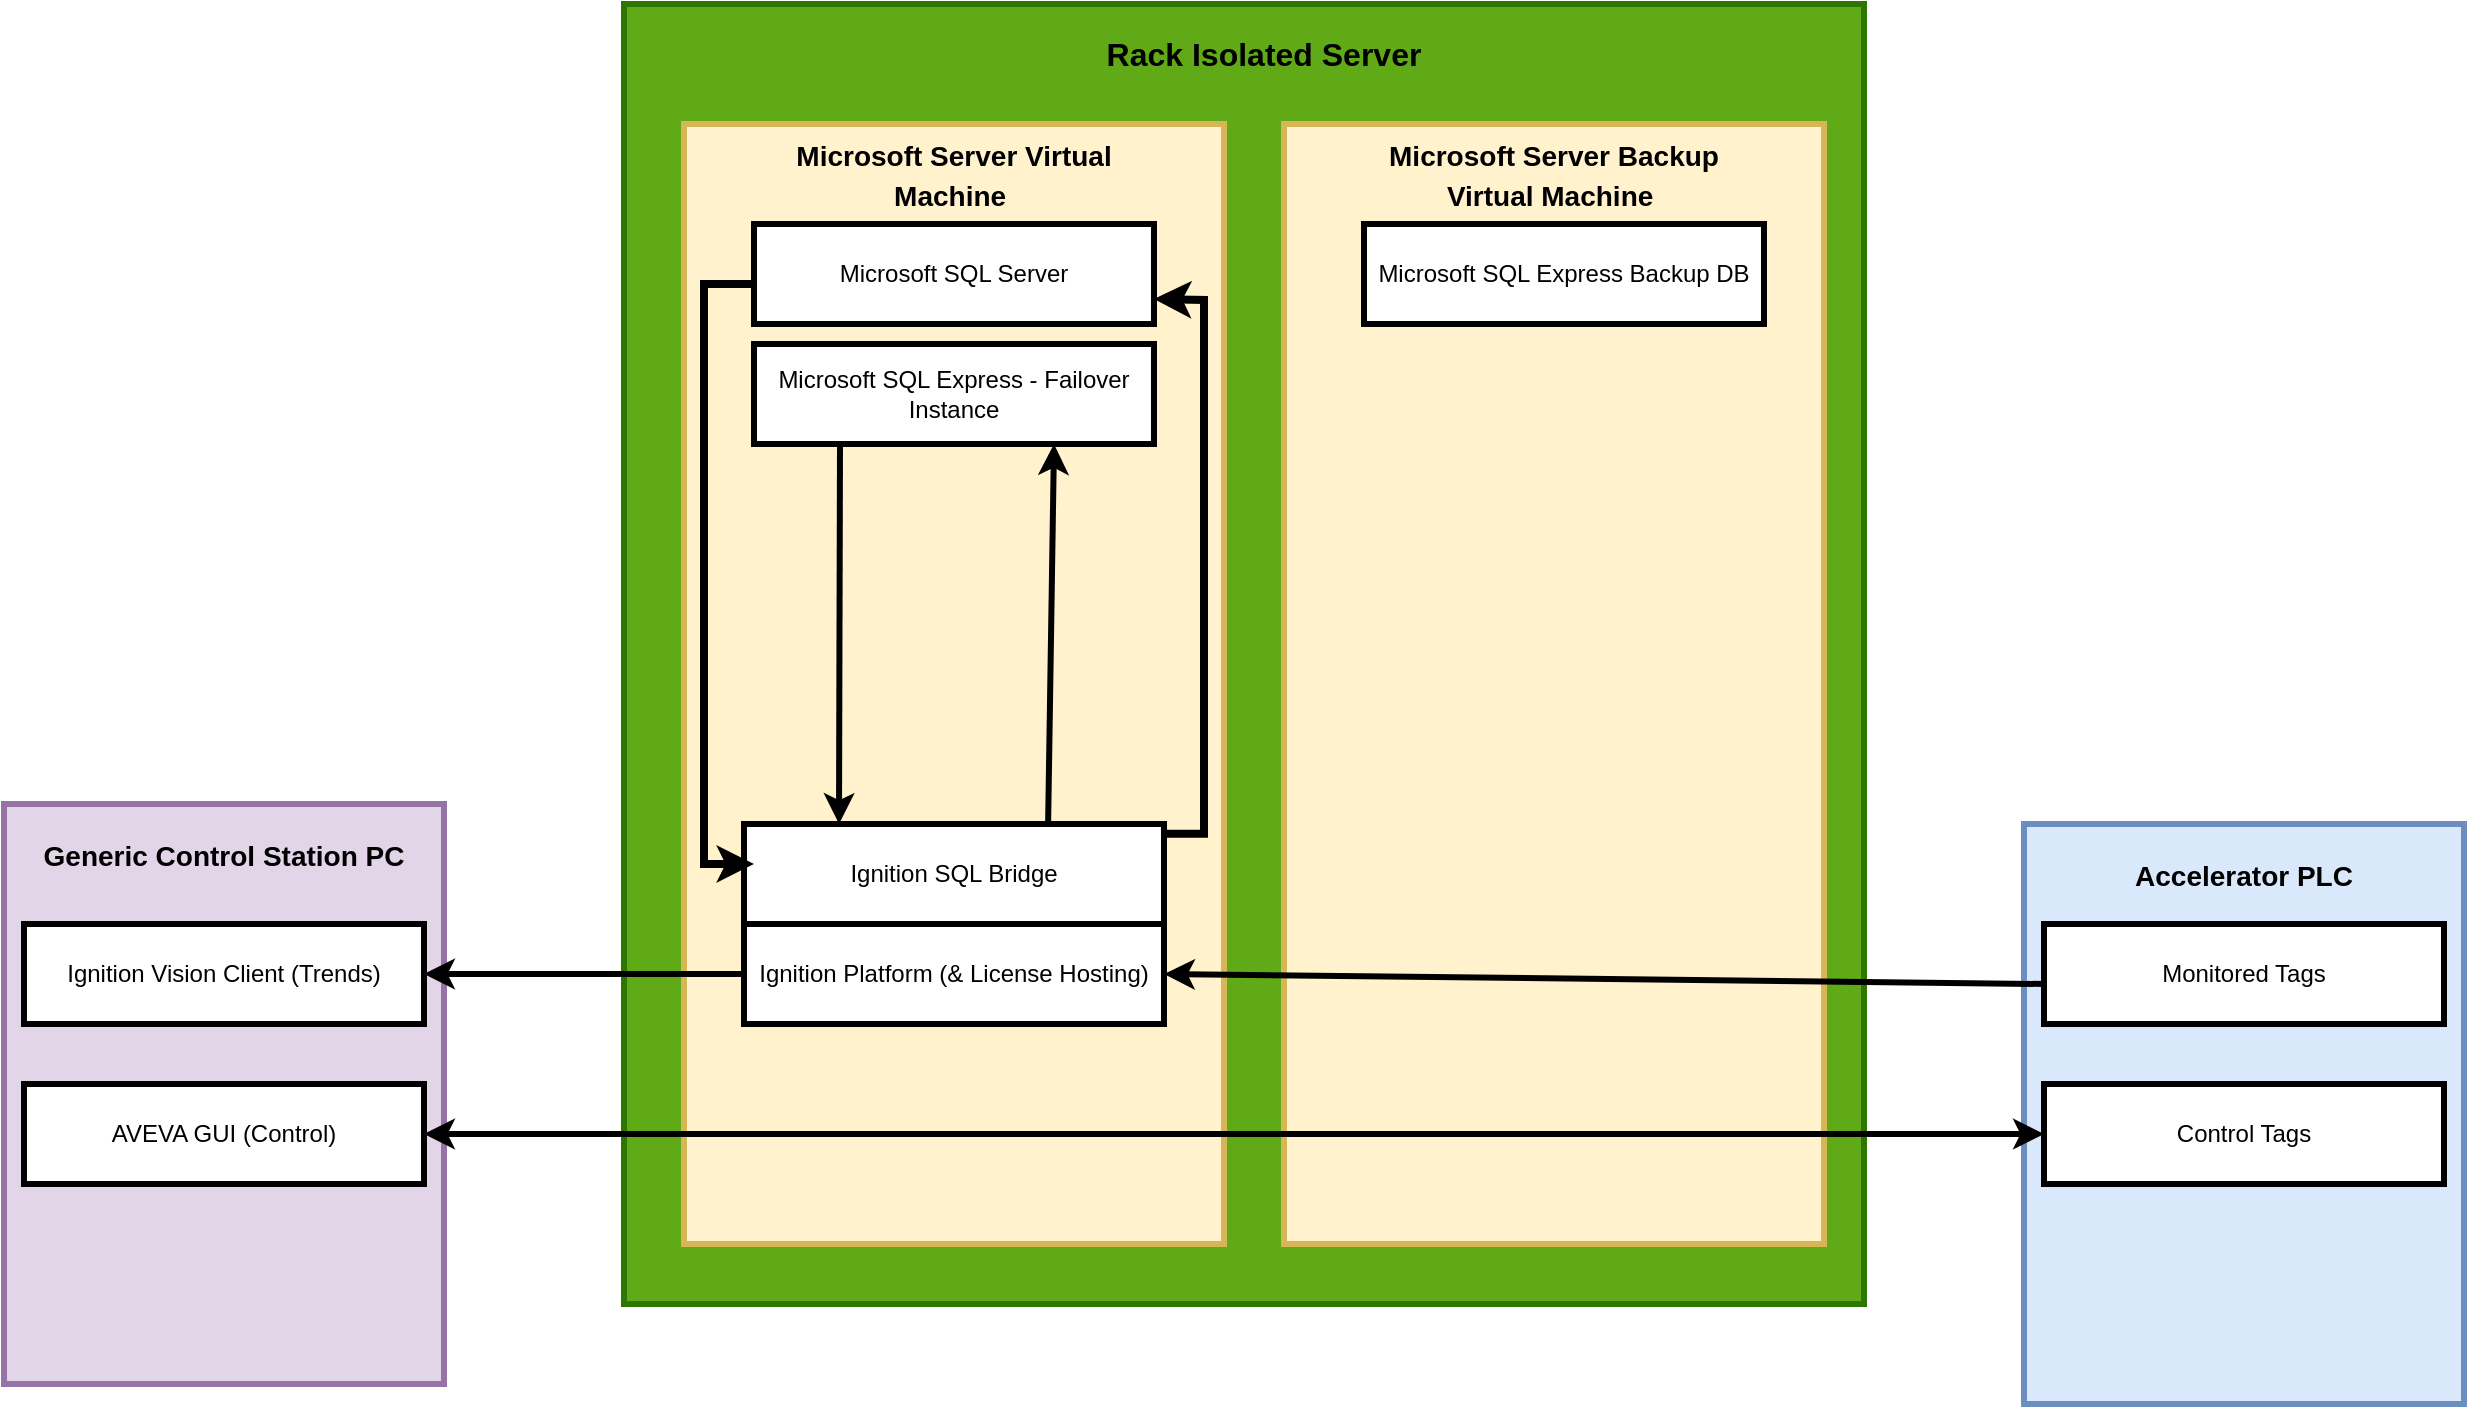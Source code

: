 <mxfile version="21.5.1" type="github">
  <diagram id="C5RBs43oDa-KdzZeNtuy" name="Page-1">
    <mxGraphModel dx="3088" dy="756" grid="1" gridSize="10" guides="1" tooltips="1" connect="1" arrows="1" fold="1" page="1" pageScale="1" pageWidth="1654" pageHeight="2336" math="0" shadow="0">
      <root>
        <mxCell id="WIyWlLk6GJQsqaUBKTNV-0" />
        <mxCell id="WIyWlLk6GJQsqaUBKTNV-1" parent="WIyWlLk6GJQsqaUBKTNV-0" />
        <mxCell id="7KZ35yDM7GGtLednFc5h-4" value="" style="rounded=0;whiteSpace=wrap;html=1;fillColor=#60a917;fontColor=#ffffff;strokeColor=#2D7600;strokeWidth=3;" vertex="1" parent="WIyWlLk6GJQsqaUBKTNV-1">
          <mxGeometry x="290" y="80" width="620" height="650" as="geometry" />
        </mxCell>
        <mxCell id="7KZ35yDM7GGtLednFc5h-5" value="&lt;table&gt;&lt;tbody&gt;&lt;tr&gt;&lt;td&gt;&lt;br&gt;&lt;/td&gt;&lt;td&gt;&lt;br&gt;&lt;/td&gt;&lt;td&gt;&lt;br&gt;&lt;/td&gt;&lt;td&gt;&lt;br&gt;&lt;/td&gt;&lt;td&gt;&lt;br&gt;&lt;/td&gt;&lt;td&gt;&lt;br&gt;&lt;/td&gt;&lt;td&gt;&lt;br&gt;&lt;/td&gt;&lt;/tr&gt;&lt;/tbody&gt;&lt;/table&gt;" style="rounded=0;whiteSpace=wrap;html=1;fillColor=#fff2cc;strokeColor=#d6b656;strokeWidth=3;" vertex="1" parent="WIyWlLk6GJQsqaUBKTNV-1">
          <mxGeometry x="320" y="140" width="270" height="560" as="geometry" />
        </mxCell>
        <mxCell id="7KZ35yDM7GGtLednFc5h-7" value="" style="rounded=0;whiteSpace=wrap;html=1;fillColor=#fff2cc;strokeColor=#d6b656;strokeWidth=3;" vertex="1" parent="WIyWlLk6GJQsqaUBKTNV-1">
          <mxGeometry x="620" y="140" width="270" height="560" as="geometry" />
        </mxCell>
        <mxCell id="7KZ35yDM7GGtLednFc5h-8" value="Microsoft SQL Server" style="rounded=0;whiteSpace=wrap;html=1;strokeWidth=3;" vertex="1" parent="WIyWlLk6GJQsqaUBKTNV-1">
          <mxGeometry x="355" y="190" width="200" height="50" as="geometry" />
        </mxCell>
        <mxCell id="7KZ35yDM7GGtLednFc5h-9" value="Ignition Platform (&amp;amp; License Hosting)" style="rounded=0;whiteSpace=wrap;html=1;strokeWidth=3;" vertex="1" parent="WIyWlLk6GJQsqaUBKTNV-1">
          <mxGeometry x="350" y="540" width="210" height="50" as="geometry" />
        </mxCell>
        <mxCell id="7KZ35yDM7GGtLednFc5h-10" value="Ignition SQL Bridge" style="rounded=0;whiteSpace=wrap;html=1;strokeWidth=3;" vertex="1" parent="WIyWlLk6GJQsqaUBKTNV-1">
          <mxGeometry x="350" y="490" width="210" height="50" as="geometry" />
        </mxCell>
        <mxCell id="7KZ35yDM7GGtLednFc5h-11" value="Microsoft SQL Express - Failover Instance" style="rounded=0;whiteSpace=wrap;html=1;strokeWidth=3;" vertex="1" parent="WIyWlLk6GJQsqaUBKTNV-1">
          <mxGeometry x="355" y="250" width="200" height="50" as="geometry" />
        </mxCell>
        <mxCell id="7KZ35yDM7GGtLednFc5h-20" value="Rack Isolated Server" style="text;html=1;strokeColor=none;fillColor=none;align=center;verticalAlign=middle;whiteSpace=wrap;rounded=0;fontStyle=1;fontSize=16;" vertex="1" parent="WIyWlLk6GJQsqaUBKTNV-1">
          <mxGeometry x="510" y="90" width="200" height="30" as="geometry" />
        </mxCell>
        <mxCell id="7KZ35yDM7GGtLednFc5h-21" value="&lt;font style=&quot;font-size: 14px;&quot;&gt;Microsoft Server Virtual Machine&amp;nbsp;&lt;/font&gt;" style="text;html=1;strokeColor=none;fillColor=none;align=center;verticalAlign=middle;whiteSpace=wrap;rounded=0;fontStyle=1;fontSize=16;" vertex="1" parent="WIyWlLk6GJQsqaUBKTNV-1">
          <mxGeometry x="355" y="150" width="200" height="30" as="geometry" />
        </mxCell>
        <mxCell id="7KZ35yDM7GGtLednFc5h-22" value="&lt;font style=&quot;font-size: 14px;&quot;&gt;Microsoft Server Backup Virtual Machine&amp;nbsp;&lt;/font&gt;" style="text;html=1;strokeColor=none;fillColor=none;align=center;verticalAlign=middle;whiteSpace=wrap;rounded=0;fontStyle=1;fontSize=16;" vertex="1" parent="WIyWlLk6GJQsqaUBKTNV-1">
          <mxGeometry x="655" y="150" width="200" height="30" as="geometry" />
        </mxCell>
        <mxCell id="7KZ35yDM7GGtLednFc5h-23" value="Microsoft SQL Express Backup DB" style="rounded=0;whiteSpace=wrap;html=1;strokeWidth=3;" vertex="1" parent="WIyWlLk6GJQsqaUBKTNV-1">
          <mxGeometry x="660" y="190" width="200" height="50" as="geometry" />
        </mxCell>
        <mxCell id="7KZ35yDM7GGtLednFc5h-30" value="" style="endArrow=classic;html=1;rounded=0;strokeWidth=4;exitX=1;exitY=0.5;exitDx=0;exitDy=0;entryX=1;entryY=0.75;entryDx=0;entryDy=0;" edge="1" parent="WIyWlLk6GJQsqaUBKTNV-1" target="7KZ35yDM7GGtLednFc5h-8">
          <mxGeometry width="50" height="50" relative="1" as="geometry">
            <mxPoint x="560" y="494.92" as="sourcePoint" />
            <mxPoint x="580.01" y="210.0" as="targetPoint" />
            <Array as="points">
              <mxPoint x="580" y="494.92" />
              <mxPoint x="580" y="228" />
            </Array>
          </mxGeometry>
        </mxCell>
        <mxCell id="7KZ35yDM7GGtLednFc5h-31" value="" style="endArrow=classic;html=1;rounded=0;strokeWidth=4;" edge="1" parent="WIyWlLk6GJQsqaUBKTNV-1">
          <mxGeometry width="50" height="50" relative="1" as="geometry">
            <mxPoint x="355" y="220" as="sourcePoint" />
            <mxPoint x="355" y="510" as="targetPoint" />
            <Array as="points">
              <mxPoint x="330" y="220" />
              <mxPoint x="330" y="510" />
            </Array>
          </mxGeometry>
        </mxCell>
        <mxCell id="7KZ35yDM7GGtLednFc5h-35" value="" style="endArrow=classic;html=1;rounded=0;entryX=0.75;entryY=1;entryDx=0;entryDy=0;strokeWidth=3;exitX=0.724;exitY=0.02;exitDx=0;exitDy=0;exitPerimeter=0;" edge="1" parent="WIyWlLk6GJQsqaUBKTNV-1" source="7KZ35yDM7GGtLednFc5h-10" target="7KZ35yDM7GGtLednFc5h-11">
          <mxGeometry width="50" height="50" relative="1" as="geometry">
            <mxPoint x="505" y="479" as="sourcePoint" />
            <mxPoint x="550" y="430" as="targetPoint" />
          </mxGeometry>
        </mxCell>
        <mxCell id="7KZ35yDM7GGtLednFc5h-37" value="" style="endArrow=classic;html=1;rounded=0;strokeWidth=3;entryX=0.25;entryY=0;entryDx=0;entryDy=0;" edge="1" parent="WIyWlLk6GJQsqaUBKTNV-1">
          <mxGeometry width="50" height="50" relative="1" as="geometry">
            <mxPoint x="398" y="300" as="sourcePoint" />
            <mxPoint x="397.5" y="490" as="targetPoint" />
          </mxGeometry>
        </mxCell>
        <mxCell id="7KZ35yDM7GGtLednFc5h-38" value="" style="group" vertex="1" connectable="0" parent="WIyWlLk6GJQsqaUBKTNV-1">
          <mxGeometry x="-20" y="480" width="220" height="290" as="geometry" />
        </mxCell>
        <mxCell id="7KZ35yDM7GGtLednFc5h-12" value="" style="rounded=0;whiteSpace=wrap;html=1;fillColor=#e1d5e7;strokeColor=#9673a6;strokeWidth=3;" vertex="1" parent="7KZ35yDM7GGtLednFc5h-38">
          <mxGeometry width="220" height="290" as="geometry" />
        </mxCell>
        <mxCell id="7KZ35yDM7GGtLednFc5h-16" value="Ignition Vision Client (Trends)" style="rounded=0;whiteSpace=wrap;html=1;strokeWidth=3;" vertex="1" parent="7KZ35yDM7GGtLednFc5h-38">
          <mxGeometry x="10" y="60" width="200" height="50" as="geometry" />
        </mxCell>
        <mxCell id="7KZ35yDM7GGtLednFc5h-17" value="AVEVA GUI (Control)" style="rounded=0;whiteSpace=wrap;html=1;strokeWidth=3;" vertex="1" parent="7KZ35yDM7GGtLednFc5h-38">
          <mxGeometry x="10" y="140" width="200" height="50" as="geometry" />
        </mxCell>
        <mxCell id="7KZ35yDM7GGtLednFc5h-25" value="&lt;font style=&quot;font-size: 14px;&quot;&gt;Generic Control Station PC&lt;/font&gt;" style="text;html=1;strokeColor=none;fillColor=none;align=center;verticalAlign=middle;whiteSpace=wrap;rounded=0;fontStyle=1;fontSize=16;" vertex="1" parent="7KZ35yDM7GGtLednFc5h-38">
          <mxGeometry x="10" y="10" width="200" height="30" as="geometry" />
        </mxCell>
        <mxCell id="7KZ35yDM7GGtLednFc5h-39" value="" style="group" vertex="1" connectable="0" parent="WIyWlLk6GJQsqaUBKTNV-1">
          <mxGeometry x="990" y="490" width="220" height="290" as="geometry" />
        </mxCell>
        <mxCell id="7KZ35yDM7GGtLednFc5h-14" value="" style="rounded=0;whiteSpace=wrap;html=1;fillColor=#dae8fc;strokeColor=#6c8ebf;strokeWidth=3;" vertex="1" parent="7KZ35yDM7GGtLednFc5h-39">
          <mxGeometry width="220" height="290" as="geometry" />
        </mxCell>
        <mxCell id="7KZ35yDM7GGtLednFc5h-18" value="Control Tags" style="rounded=0;whiteSpace=wrap;html=1;strokeWidth=3;" vertex="1" parent="7KZ35yDM7GGtLednFc5h-39">
          <mxGeometry x="10" y="130" width="200" height="50" as="geometry" />
        </mxCell>
        <mxCell id="7KZ35yDM7GGtLednFc5h-19" value="Monitored Tags" style="rounded=0;whiteSpace=wrap;html=1;strokeWidth=3;" vertex="1" parent="7KZ35yDM7GGtLednFc5h-39">
          <mxGeometry x="10" y="50" width="200" height="50" as="geometry" />
        </mxCell>
        <mxCell id="7KZ35yDM7GGtLednFc5h-26" value="&lt;font style=&quot;font-size: 14px;&quot;&gt;Accelerator PLC&lt;/font&gt;" style="text;html=1;strokeColor=none;fillColor=none;align=center;verticalAlign=middle;whiteSpace=wrap;rounded=0;fontStyle=1;fontSize=16;" vertex="1" parent="7KZ35yDM7GGtLednFc5h-39">
          <mxGeometry x="10" y="10" width="200" height="30" as="geometry" />
        </mxCell>
        <mxCell id="7KZ35yDM7GGtLednFc5h-42" value="" style="endArrow=classic;html=1;rounded=0;entryX=1;entryY=0.5;entryDx=0;entryDy=0;strokeWidth=3;" edge="1" parent="7KZ35yDM7GGtLednFc5h-39" target="7KZ35yDM7GGtLednFc5h-9">
          <mxGeometry width="50" height="50" relative="1" as="geometry">
            <mxPoint x="10" y="80" as="sourcePoint" />
            <mxPoint x="60" y="30" as="targetPoint" />
          </mxGeometry>
        </mxCell>
        <mxCell id="7KZ35yDM7GGtLednFc5h-40" value="" style="endArrow=classic;html=1;rounded=0;entryX=1;entryY=0.5;entryDx=0;entryDy=0;exitX=0;exitY=0.5;exitDx=0;exitDy=0;strokeWidth=3;" edge="1" parent="WIyWlLk6GJQsqaUBKTNV-1" source="7KZ35yDM7GGtLednFc5h-9" target="7KZ35yDM7GGtLednFc5h-16">
          <mxGeometry width="50" height="50" relative="1" as="geometry">
            <mxPoint x="350" y="560" as="sourcePoint" />
            <mxPoint x="400" y="510" as="targetPoint" />
          </mxGeometry>
        </mxCell>
        <mxCell id="7KZ35yDM7GGtLednFc5h-41" value="" style="endArrow=classic;startArrow=classic;html=1;rounded=0;entryX=0;entryY=0.5;entryDx=0;entryDy=0;exitX=1;exitY=0.5;exitDx=0;exitDy=0;strokeWidth=3;" edge="1" parent="WIyWlLk6GJQsqaUBKTNV-1" source="7KZ35yDM7GGtLednFc5h-17" target="7KZ35yDM7GGtLednFc5h-18">
          <mxGeometry width="50" height="50" relative="1" as="geometry">
            <mxPoint x="585" y="690" as="sourcePoint" />
            <mxPoint x="635" y="640" as="targetPoint" />
          </mxGeometry>
        </mxCell>
      </root>
    </mxGraphModel>
  </diagram>
</mxfile>
